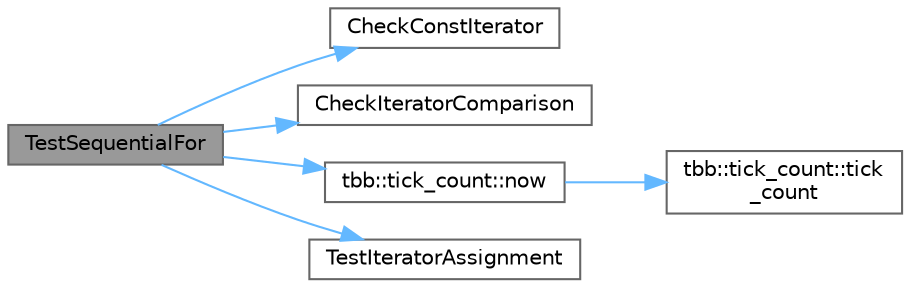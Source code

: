 digraph "TestSequentialFor"
{
 // LATEX_PDF_SIZE
  bgcolor="transparent";
  edge [fontname=Helvetica,fontsize=10,labelfontname=Helvetica,labelfontsize=10];
  node [fontname=Helvetica,fontsize=10,shape=box,height=0.2,width=0.4];
  rankdir="LR";
  Node1 [id="Node000001",label="TestSequentialFor",height=0.2,width=0.4,color="gray40", fillcolor="grey60", style="filled", fontcolor="black",tooltip="Test sequential iterators for vector type V."];
  Node1 -> Node2 [id="edge1_Node000001_Node000002",color="steelblue1",style="solid",tooltip=" "];
  Node2 [id="Node000002",label="CheckConstIterator",height=0.2,width=0.4,color="grey40", fillcolor="white", style="filled",URL="$test__concurrent__vector__v2_8cpp.html#a7e6f855c257bd0544a50a1788db0e434",tooltip=" "];
  Node1 -> Node3 [id="edge2_Node000001_Node000003",color="steelblue1",style="solid",tooltip=" "];
  Node3 [id="Node000003",label="CheckIteratorComparison",height=0.2,width=0.4,color="grey40", fillcolor="white", style="filled",URL="$test__concurrent__vector__v2_8cpp.html#af80f8bc3505c96cd85079dee4491dcff",tooltip=" "];
  Node1 -> Node4 [id="edge3_Node000001_Node000004",color="steelblue1",style="solid",tooltip=" "];
  Node4 [id="Node000004",label="tbb::tick_count::now",height=0.2,width=0.4,color="grey40", fillcolor="white", style="filled",URL="$classtbb_1_1tick__count.html#a74dcecde7431ff4591d7c46fc1d50d7e",tooltip="Return current time."];
  Node4 -> Node5 [id="edge4_Node000004_Node000005",color="steelblue1",style="solid",tooltip=" "];
  Node5 [id="Node000005",label="tbb::tick_count::tick\l_count",height=0.2,width=0.4,color="grey40", fillcolor="white", style="filled",URL="$classtbb_1_1tick__count.html#a9f1daa0b7a4feb800f802b4be1f1e497",tooltip="Construct an absolute timestamp initialized to zero."];
  Node1 -> Node6 [id="edge5_Node000001_Node000006",color="steelblue1",style="solid",tooltip=" "];
  Node6 [id="Node000006",label="TestIteratorAssignment",height=0.2,width=0.4,color="grey40", fillcolor="white", style="filled",URL="$test__concurrent__vector__v2_8cpp.html#a4cadb938efc98a74444fdc63dc672ad6",tooltip=" "];
}
